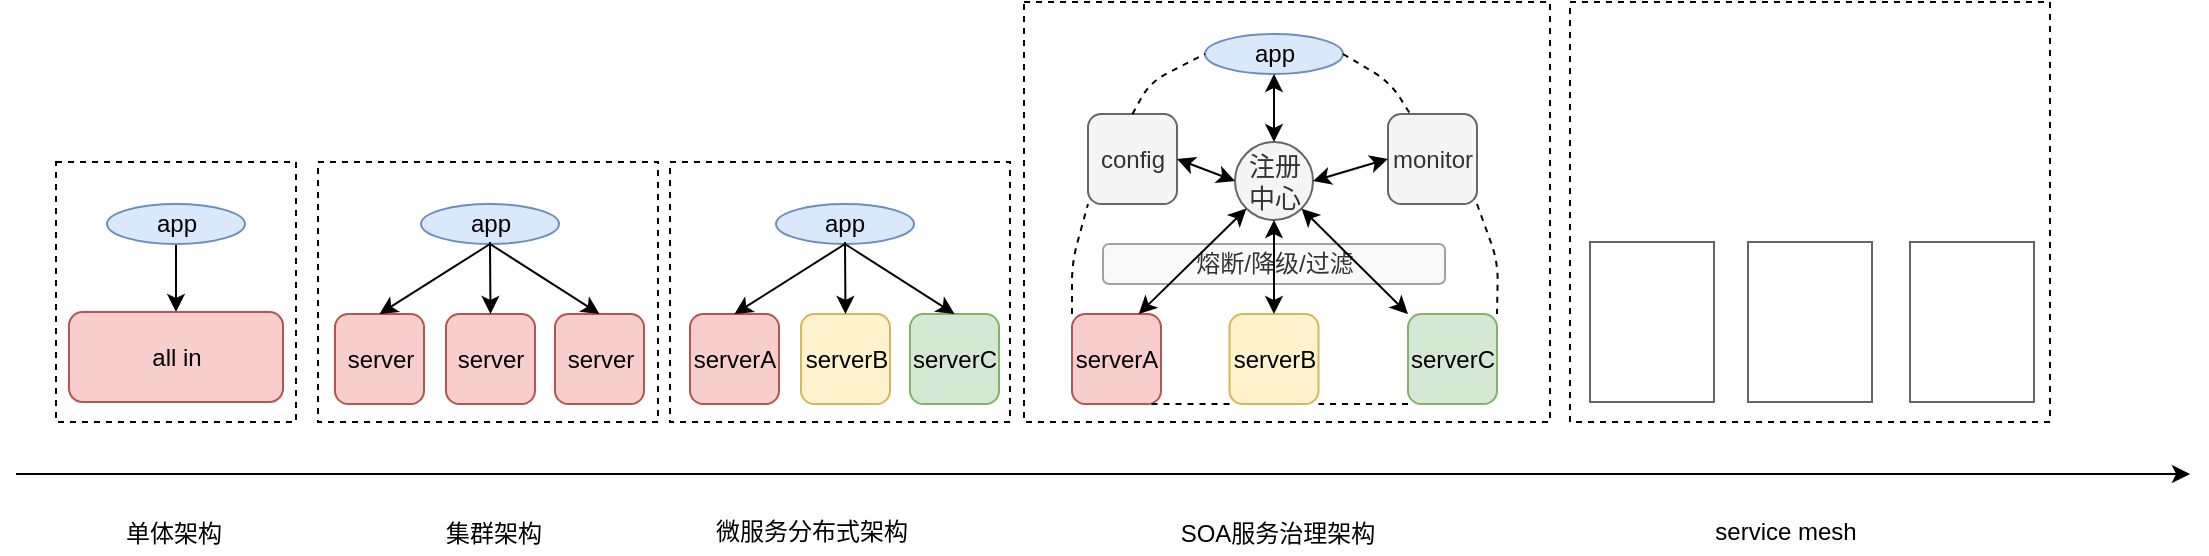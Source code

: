 <mxfile version="13.6.9" type="github">
  <diagram id="H377Ig5VlcPY2WM8Qi6S" name="Page-1">
    <mxGraphModel dx="1038" dy="548" grid="1" gridSize="10" guides="1" tooltips="1" connect="1" arrows="1" fold="1" page="1" pageScale="1" pageWidth="827" pageHeight="1169" math="0" shadow="0">
      <root>
        <mxCell id="0" />
        <mxCell id="1" parent="0" />
        <mxCell id="5d2SEzOQs9S_5Yue5nxl-1" value="" style="rounded=0;whiteSpace=wrap;html=1;dashed=1;" vertex="1" parent="1">
          <mxGeometry x="33" y="230" width="120" height="130" as="geometry" />
        </mxCell>
        <mxCell id="5d2SEzOQs9S_5Yue5nxl-2" value="" style="rounded=0;whiteSpace=wrap;html=1;dashed=1;" vertex="1" parent="1">
          <mxGeometry x="164" y="230" width="170" height="130" as="geometry" />
        </mxCell>
        <mxCell id="5d2SEzOQs9S_5Yue5nxl-3" value="" style="endArrow=classic;html=1;" edge="1" parent="1">
          <mxGeometry width="50" height="50" relative="1" as="geometry">
            <mxPoint x="13" y="386" as="sourcePoint" />
            <mxPoint x="1100" y="386" as="targetPoint" />
          </mxGeometry>
        </mxCell>
        <mxCell id="5d2SEzOQs9S_5Yue5nxl-4" value="" style="rounded=0;whiteSpace=wrap;html=1;dashed=1;" vertex="1" parent="1">
          <mxGeometry x="340" y="230" width="170" height="130" as="geometry" />
        </mxCell>
        <mxCell id="5d2SEzOQs9S_5Yue5nxl-5" value="" style="rounded=0;whiteSpace=wrap;html=1;dashed=1;" vertex="1" parent="1">
          <mxGeometry x="517" y="150" width="263" height="210" as="geometry" />
        </mxCell>
        <mxCell id="5d2SEzOQs9S_5Yue5nxl-7" value="单体架构" style="text;html=1;strokeColor=none;fillColor=none;align=center;verticalAlign=middle;whiteSpace=wrap;rounded=0;" vertex="1" parent="1">
          <mxGeometry x="62" y="406" width="60" height="20" as="geometry" />
        </mxCell>
        <mxCell id="5d2SEzOQs9S_5Yue5nxl-8" value="集群架构" style="text;html=1;strokeColor=none;fillColor=none;align=center;verticalAlign=middle;whiteSpace=wrap;rounded=0;" vertex="1" parent="1">
          <mxGeometry x="222" y="406" width="60" height="20" as="geometry" />
        </mxCell>
        <mxCell id="5d2SEzOQs9S_5Yue5nxl-9" value="微服务分布式架构" style="text;html=1;strokeColor=none;fillColor=none;align=center;verticalAlign=middle;whiteSpace=wrap;rounded=0;" vertex="1" parent="1">
          <mxGeometry x="361" y="405" width="100" height="20" as="geometry" />
        </mxCell>
        <mxCell id="5d2SEzOQs9S_5Yue5nxl-10" value="SOA服务治理架构" style="text;html=1;strokeColor=none;fillColor=none;align=center;verticalAlign=middle;whiteSpace=wrap;rounded=0;" vertex="1" parent="1">
          <mxGeometry x="593.5" y="406" width="100" height="20" as="geometry" />
        </mxCell>
        <mxCell id="5d2SEzOQs9S_5Yue5nxl-11" value="" style="rounded=0;whiteSpace=wrap;html=1;dashed=1;" vertex="1" parent="1">
          <mxGeometry x="790" y="150" width="240" height="210" as="geometry" />
        </mxCell>
        <mxCell id="5d2SEzOQs9S_5Yue5nxl-12" value="service mesh" style="text;html=1;strokeColor=none;fillColor=none;align=center;verticalAlign=middle;whiteSpace=wrap;rounded=0;" vertex="1" parent="1">
          <mxGeometry x="847.5" y="405" width="100" height="20" as="geometry" />
        </mxCell>
        <mxCell id="5d2SEzOQs9S_5Yue5nxl-15" style="edgeStyle=orthogonalEdgeStyle;rounded=0;orthogonalLoop=1;jettySize=auto;html=1;entryX=0.5;entryY=0;entryDx=0;entryDy=0;" edge="1" parent="1" source="5d2SEzOQs9S_5Yue5nxl-13" target="5d2SEzOQs9S_5Yue5nxl-14">
          <mxGeometry relative="1" as="geometry" />
        </mxCell>
        <mxCell id="5d2SEzOQs9S_5Yue5nxl-13" value="app" style="ellipse;whiteSpace=wrap;html=1;fillColor=#dae8fc;strokeColor=#6c8ebf;" vertex="1" parent="1">
          <mxGeometry x="58.5" y="251" width="69" height="20" as="geometry" />
        </mxCell>
        <mxCell id="5d2SEzOQs9S_5Yue5nxl-14" value="all in" style="rounded=1;whiteSpace=wrap;html=1;fillColor=#f8cecc;strokeColor=#b85450;" vertex="1" parent="1">
          <mxGeometry x="39.5" y="305" width="107" height="45" as="geometry" />
        </mxCell>
        <mxCell id="5d2SEzOQs9S_5Yue5nxl-16" value="server" style="rounded=1;whiteSpace=wrap;html=1;fillColor=#f8cecc;strokeColor=#b85450;" vertex="1" parent="1">
          <mxGeometry x="172.5" y="306" width="44.5" height="45" as="geometry" />
        </mxCell>
        <mxCell id="5d2SEzOQs9S_5Yue5nxl-18" value="server" style="rounded=1;whiteSpace=wrap;html=1;fillColor=#f8cecc;strokeColor=#b85450;" vertex="1" parent="1">
          <mxGeometry x="228" y="306" width="44.5" height="45" as="geometry" />
        </mxCell>
        <mxCell id="5d2SEzOQs9S_5Yue5nxl-19" value="server" style="rounded=1;whiteSpace=wrap;html=1;fillColor=#f8cecc;strokeColor=#b85450;" vertex="1" parent="1">
          <mxGeometry x="282.5" y="306" width="44.5" height="45" as="geometry" />
        </mxCell>
        <mxCell id="5d2SEzOQs9S_5Yue5nxl-20" value="app" style="ellipse;whiteSpace=wrap;html=1;fillColor=#dae8fc;strokeColor=#6c8ebf;" vertex="1" parent="1">
          <mxGeometry x="215.5" y="251" width="69" height="20" as="geometry" />
        </mxCell>
        <mxCell id="5d2SEzOQs9S_5Yue5nxl-22" value="" style="endArrow=classic;html=1;entryX=0.5;entryY=0;entryDx=0;entryDy=0;exitX=0.5;exitY=1;exitDx=0;exitDy=0;" edge="1" parent="1" source="5d2SEzOQs9S_5Yue5nxl-20" target="5d2SEzOQs9S_5Yue5nxl-16">
          <mxGeometry width="50" height="50" relative="1" as="geometry">
            <mxPoint x="307" y="90" as="sourcePoint" />
            <mxPoint x="277" y="140" as="targetPoint" />
          </mxGeometry>
        </mxCell>
        <mxCell id="5d2SEzOQs9S_5Yue5nxl-23" value="" style="endArrow=classic;html=1;entryX=0.5;entryY=0;entryDx=0;entryDy=0;" edge="1" parent="1" target="5d2SEzOQs9S_5Yue5nxl-18">
          <mxGeometry width="50" height="50" relative="1" as="geometry">
            <mxPoint x="250" y="270" as="sourcePoint" />
            <mxPoint x="204.75" y="316" as="targetPoint" />
          </mxGeometry>
        </mxCell>
        <mxCell id="5d2SEzOQs9S_5Yue5nxl-24" value="" style="endArrow=classic;html=1;entryX=0.5;entryY=0;entryDx=0;entryDy=0;exitX=0.5;exitY=1;exitDx=0;exitDy=0;" edge="1" parent="1" source="5d2SEzOQs9S_5Yue5nxl-20" target="5d2SEzOQs9S_5Yue5nxl-19">
          <mxGeometry width="50" height="50" relative="1" as="geometry">
            <mxPoint x="260" y="280" as="sourcePoint" />
            <mxPoint x="260.25" y="316" as="targetPoint" />
          </mxGeometry>
        </mxCell>
        <mxCell id="5d2SEzOQs9S_5Yue5nxl-25" value="serverA" style="rounded=1;whiteSpace=wrap;html=1;fillColor=#f8cecc;strokeColor=#b85450;" vertex="1" parent="1">
          <mxGeometry x="350" y="306" width="44.5" height="45" as="geometry" />
        </mxCell>
        <mxCell id="5d2SEzOQs9S_5Yue5nxl-26" value="serverB" style="rounded=1;whiteSpace=wrap;html=1;fillColor=#fff2cc;strokeColor=#d6b656;" vertex="1" parent="1">
          <mxGeometry x="405.5" y="306" width="44.5" height="45" as="geometry" />
        </mxCell>
        <mxCell id="5d2SEzOQs9S_5Yue5nxl-27" value="serverC" style="rounded=1;whiteSpace=wrap;html=1;fillColor=#d5e8d4;strokeColor=#82b366;" vertex="1" parent="1">
          <mxGeometry x="460" y="306" width="44.5" height="45" as="geometry" />
        </mxCell>
        <mxCell id="5d2SEzOQs9S_5Yue5nxl-28" value="app" style="ellipse;whiteSpace=wrap;html=1;fillColor=#dae8fc;strokeColor=#6c8ebf;" vertex="1" parent="1">
          <mxGeometry x="393" y="251" width="69" height="20" as="geometry" />
        </mxCell>
        <mxCell id="5d2SEzOQs9S_5Yue5nxl-29" value="" style="endArrow=classic;html=1;entryX=0.5;entryY=0;entryDx=0;entryDy=0;exitX=0.5;exitY=1;exitDx=0;exitDy=0;" edge="1" parent="1" source="5d2SEzOQs9S_5Yue5nxl-28" target="5d2SEzOQs9S_5Yue5nxl-25">
          <mxGeometry width="50" height="50" relative="1" as="geometry">
            <mxPoint x="484.5" y="90" as="sourcePoint" />
            <mxPoint x="454.5" y="140" as="targetPoint" />
          </mxGeometry>
        </mxCell>
        <mxCell id="5d2SEzOQs9S_5Yue5nxl-30" value="" style="endArrow=classic;html=1;entryX=0.5;entryY=0;entryDx=0;entryDy=0;" edge="1" parent="1" target="5d2SEzOQs9S_5Yue5nxl-26">
          <mxGeometry width="50" height="50" relative="1" as="geometry">
            <mxPoint x="427.5" y="270" as="sourcePoint" />
            <mxPoint x="382.25" y="316" as="targetPoint" />
          </mxGeometry>
        </mxCell>
        <mxCell id="5d2SEzOQs9S_5Yue5nxl-31" value="" style="endArrow=classic;html=1;entryX=0.5;entryY=0;entryDx=0;entryDy=0;exitX=0.5;exitY=1;exitDx=0;exitDy=0;" edge="1" parent="1" source="5d2SEzOQs9S_5Yue5nxl-28" target="5d2SEzOQs9S_5Yue5nxl-27">
          <mxGeometry width="50" height="50" relative="1" as="geometry">
            <mxPoint x="437.5" y="280" as="sourcePoint" />
            <mxPoint x="437.75" y="316" as="targetPoint" />
          </mxGeometry>
        </mxCell>
        <mxCell id="5d2SEzOQs9S_5Yue5nxl-32" value="serverA" style="rounded=1;whiteSpace=wrap;html=1;fillColor=#f8cecc;strokeColor=#b85450;" vertex="1" parent="1">
          <mxGeometry x="541" y="306" width="44.5" height="45" as="geometry" />
        </mxCell>
        <mxCell id="5d2SEzOQs9S_5Yue5nxl-33" value="serverB" style="rounded=1;whiteSpace=wrap;html=1;fillColor=#fff2cc;strokeColor=#d6b656;" vertex="1" parent="1">
          <mxGeometry x="619.75" y="306" width="44.5" height="45" as="geometry" />
        </mxCell>
        <mxCell id="5d2SEzOQs9S_5Yue5nxl-34" value="serverC" style="rounded=1;whiteSpace=wrap;html=1;fillColor=#d5e8d4;strokeColor=#82b366;" vertex="1" parent="1">
          <mxGeometry x="709" y="306" width="44.5" height="45" as="geometry" />
        </mxCell>
        <mxCell id="5d2SEzOQs9S_5Yue5nxl-35" value="app" style="ellipse;whiteSpace=wrap;html=1;fillColor=#dae8fc;strokeColor=#6c8ebf;" vertex="1" parent="1">
          <mxGeometry x="607.5" y="166" width="69" height="20" as="geometry" />
        </mxCell>
        <mxCell id="5d2SEzOQs9S_5Yue5nxl-39" value="&lt;font style=&quot;font-size: 13px;&quot;&gt;注册中心&lt;/font&gt;" style="ellipse;whiteSpace=wrap;html=1;aspect=fixed;rounded=1;fillColor=#f5f5f5;strokeColor=#666666;fontColor=#333333;fontSize=13;" vertex="1" parent="1">
          <mxGeometry x="622.5" y="220" width="39" height="39" as="geometry" />
        </mxCell>
        <mxCell id="5d2SEzOQs9S_5Yue5nxl-43" value="monitor" style="rounded=1;whiteSpace=wrap;html=1;fillColor=#f5f5f5;strokeColor=#666666;fontColor=#333333;" vertex="1" parent="1">
          <mxGeometry x="699" y="206" width="44.5" height="45" as="geometry" />
        </mxCell>
        <mxCell id="5d2SEzOQs9S_5Yue5nxl-44" value="config" style="rounded=1;whiteSpace=wrap;html=1;fillColor=#f5f5f5;strokeColor=#666666;fontColor=#333333;" vertex="1" parent="1">
          <mxGeometry x="549" y="206" width="44.5" height="45" as="geometry" />
        </mxCell>
        <mxCell id="5d2SEzOQs9S_5Yue5nxl-46" value="熔断/降级/过滤" style="rounded=1;whiteSpace=wrap;html=1;fillColor=#f5f5f5;strokeColor=#666666;fontColor=#333333;opacity=60;" vertex="1" parent="1">
          <mxGeometry x="556.5" y="271" width="171" height="20" as="geometry" />
        </mxCell>
        <mxCell id="5d2SEzOQs9S_5Yue5nxl-48" value="" style="endArrow=classic;startArrow=classic;html=1;fontSize=13;exitX=0.5;exitY=0;exitDx=0;exitDy=0;entryX=0.5;entryY=1;entryDx=0;entryDy=0;" edge="1" parent="1" source="5d2SEzOQs9S_5Yue5nxl-39" target="5d2SEzOQs9S_5Yue5nxl-35">
          <mxGeometry width="50" height="50" relative="1" as="geometry">
            <mxPoint x="638" y="90" as="sourcePoint" />
            <mxPoint x="688" y="40" as="targetPoint" />
          </mxGeometry>
        </mxCell>
        <mxCell id="5d2SEzOQs9S_5Yue5nxl-49" value="" style="endArrow=classic;startArrow=classic;html=1;fontSize=13;exitX=1;exitY=0.5;exitDx=0;exitDy=0;entryX=0;entryY=0.5;entryDx=0;entryDy=0;" edge="1" parent="1" source="5d2SEzOQs9S_5Yue5nxl-39" target="5d2SEzOQs9S_5Yue5nxl-43">
          <mxGeometry width="50" height="50" relative="1" as="geometry">
            <mxPoint x="652" y="230" as="sourcePoint" />
            <mxPoint x="652" y="196" as="targetPoint" />
          </mxGeometry>
        </mxCell>
        <mxCell id="5d2SEzOQs9S_5Yue5nxl-50" value="" style="endArrow=classic;startArrow=classic;html=1;fontSize=13;exitX=0;exitY=0.5;exitDx=0;exitDy=0;entryX=1;entryY=0.5;entryDx=0;entryDy=0;" edge="1" parent="1" source="5d2SEzOQs9S_5Yue5nxl-39" target="5d2SEzOQs9S_5Yue5nxl-44">
          <mxGeometry width="50" height="50" relative="1" as="geometry">
            <mxPoint x="662" y="240" as="sourcePoint" />
            <mxPoint x="662" y="206" as="targetPoint" />
          </mxGeometry>
        </mxCell>
        <mxCell id="5d2SEzOQs9S_5Yue5nxl-51" value="" style="endArrow=classic;startArrow=classic;html=1;fontSize=13;exitX=0;exitY=0;exitDx=0;exitDy=0;entryX=1;entryY=1;entryDx=0;entryDy=0;" edge="1" parent="1" source="5d2SEzOQs9S_5Yue5nxl-34" target="5d2SEzOQs9S_5Yue5nxl-39">
          <mxGeometry width="50" height="50" relative="1" as="geometry">
            <mxPoint x="672" y="250" as="sourcePoint" />
            <mxPoint x="672" y="216" as="targetPoint" />
          </mxGeometry>
        </mxCell>
        <mxCell id="5d2SEzOQs9S_5Yue5nxl-52" value="" style="endArrow=classic;startArrow=classic;html=1;fontSize=13;exitX=0.5;exitY=0;exitDx=0;exitDy=0;entryX=0.5;entryY=1;entryDx=0;entryDy=0;" edge="1" parent="1" source="5d2SEzOQs9S_5Yue5nxl-33" target="5d2SEzOQs9S_5Yue5nxl-39">
          <mxGeometry width="50" height="50" relative="1" as="geometry">
            <mxPoint x="682" y="260" as="sourcePoint" />
            <mxPoint x="682" y="226" as="targetPoint" />
          </mxGeometry>
        </mxCell>
        <mxCell id="5d2SEzOQs9S_5Yue5nxl-53" value="" style="endArrow=classic;startArrow=classic;html=1;fontSize=13;exitX=0.75;exitY=0;exitDx=0;exitDy=0;entryX=0;entryY=1;entryDx=0;entryDy=0;" edge="1" parent="1" source="5d2SEzOQs9S_5Yue5nxl-32" target="5d2SEzOQs9S_5Yue5nxl-39">
          <mxGeometry width="50" height="50" relative="1" as="geometry">
            <mxPoint x="692" y="270" as="sourcePoint" />
            <mxPoint x="692" y="236" as="targetPoint" />
          </mxGeometry>
        </mxCell>
        <mxCell id="5d2SEzOQs9S_5Yue5nxl-55" value="" style="endArrow=none;dashed=1;html=1;fontSize=13;entryX=0;entryY=0.5;entryDx=0;entryDy=0;exitX=0.5;exitY=0;exitDx=0;exitDy=0;" edge="1" parent="1" source="5d2SEzOQs9S_5Yue5nxl-44" target="5d2SEzOQs9S_5Yue5nxl-35">
          <mxGeometry width="50" height="50" relative="1" as="geometry">
            <mxPoint x="330" y="100" as="sourcePoint" />
            <mxPoint x="380" y="50" as="targetPoint" />
            <Array as="points">
              <mxPoint x="580" y="190" />
            </Array>
          </mxGeometry>
        </mxCell>
        <mxCell id="5d2SEzOQs9S_5Yue5nxl-56" value="" style="endArrow=none;dashed=1;html=1;fontSize=13;entryX=0.25;entryY=0;entryDx=0;entryDy=0;exitX=1;exitY=0.5;exitDx=0;exitDy=0;" edge="1" parent="1" source="5d2SEzOQs9S_5Yue5nxl-35" target="5d2SEzOQs9S_5Yue5nxl-43">
          <mxGeometry width="50" height="50" relative="1" as="geometry">
            <mxPoint x="581.25" y="216" as="sourcePoint" />
            <mxPoint x="617.5" y="186" as="targetPoint" />
            <Array as="points">
              <mxPoint x="700" y="190" />
            </Array>
          </mxGeometry>
        </mxCell>
        <mxCell id="5d2SEzOQs9S_5Yue5nxl-57" value="" style="endArrow=none;dashed=1;html=1;fontSize=13;entryX=0;entryY=1;entryDx=0;entryDy=0;exitX=0;exitY=0;exitDx=0;exitDy=0;" edge="1" parent="1" source="5d2SEzOQs9S_5Yue5nxl-32" target="5d2SEzOQs9S_5Yue5nxl-44">
          <mxGeometry width="50" height="50" relative="1" as="geometry">
            <mxPoint x="581.25" y="216" as="sourcePoint" />
            <mxPoint x="617.5" y="186" as="targetPoint" />
            <Array as="points">
              <mxPoint x="541" y="280" />
            </Array>
          </mxGeometry>
        </mxCell>
        <mxCell id="5d2SEzOQs9S_5Yue5nxl-58" value="" style="endArrow=none;dashed=1;html=1;fontSize=13;exitX=0;exitY=1;exitDx=0;exitDy=0;" edge="1" parent="1" source="5d2SEzOQs9S_5Yue5nxl-33">
          <mxGeometry width="50" height="50" relative="1" as="geometry">
            <mxPoint x="551" y="316" as="sourcePoint" />
            <mxPoint x="580" y="351" as="targetPoint" />
            <Array as="points" />
          </mxGeometry>
        </mxCell>
        <mxCell id="5d2SEzOQs9S_5Yue5nxl-59" value="" style="endArrow=none;dashed=1;html=1;fontSize=13;exitX=0;exitY=1;exitDx=0;exitDy=0;entryX=1;entryY=1;entryDx=0;entryDy=0;" edge="1" parent="1" source="5d2SEzOQs9S_5Yue5nxl-34" target="5d2SEzOQs9S_5Yue5nxl-33">
          <mxGeometry width="50" height="50" relative="1" as="geometry">
            <mxPoint x="629.75" y="361" as="sourcePoint" />
            <mxPoint x="590" y="361" as="targetPoint" />
            <Array as="points" />
          </mxGeometry>
        </mxCell>
        <mxCell id="5d2SEzOQs9S_5Yue5nxl-60" value="" style="endArrow=none;dashed=1;html=1;fontSize=13;exitX=1;exitY=1;exitDx=0;exitDy=0;entryX=1;entryY=0;entryDx=0;entryDy=0;" edge="1" parent="1" source="5d2SEzOQs9S_5Yue5nxl-43" target="5d2SEzOQs9S_5Yue5nxl-34">
          <mxGeometry width="50" height="50" relative="1" as="geometry">
            <mxPoint x="719" y="361" as="sourcePoint" />
            <mxPoint x="674.25" y="361" as="targetPoint" />
            <Array as="points">
              <mxPoint x="754" y="280" />
            </Array>
          </mxGeometry>
        </mxCell>
        <mxCell id="5d2SEzOQs9S_5Yue5nxl-61" value="" style="rounded=0;whiteSpace=wrap;html=1;fontSize=13;opacity=60;" vertex="1" parent="1">
          <mxGeometry x="800" y="270" width="62" height="80" as="geometry" />
        </mxCell>
        <mxCell id="5d2SEzOQs9S_5Yue5nxl-62" value="" style="rounded=0;whiteSpace=wrap;html=1;fontSize=13;opacity=60;" vertex="1" parent="1">
          <mxGeometry x="879" y="270" width="62" height="80" as="geometry" />
        </mxCell>
        <mxCell id="5d2SEzOQs9S_5Yue5nxl-63" value="" style="rounded=0;whiteSpace=wrap;html=1;fontSize=13;opacity=60;" vertex="1" parent="1">
          <mxGeometry x="960" y="270" width="62" height="80" as="geometry" />
        </mxCell>
      </root>
    </mxGraphModel>
  </diagram>
</mxfile>
